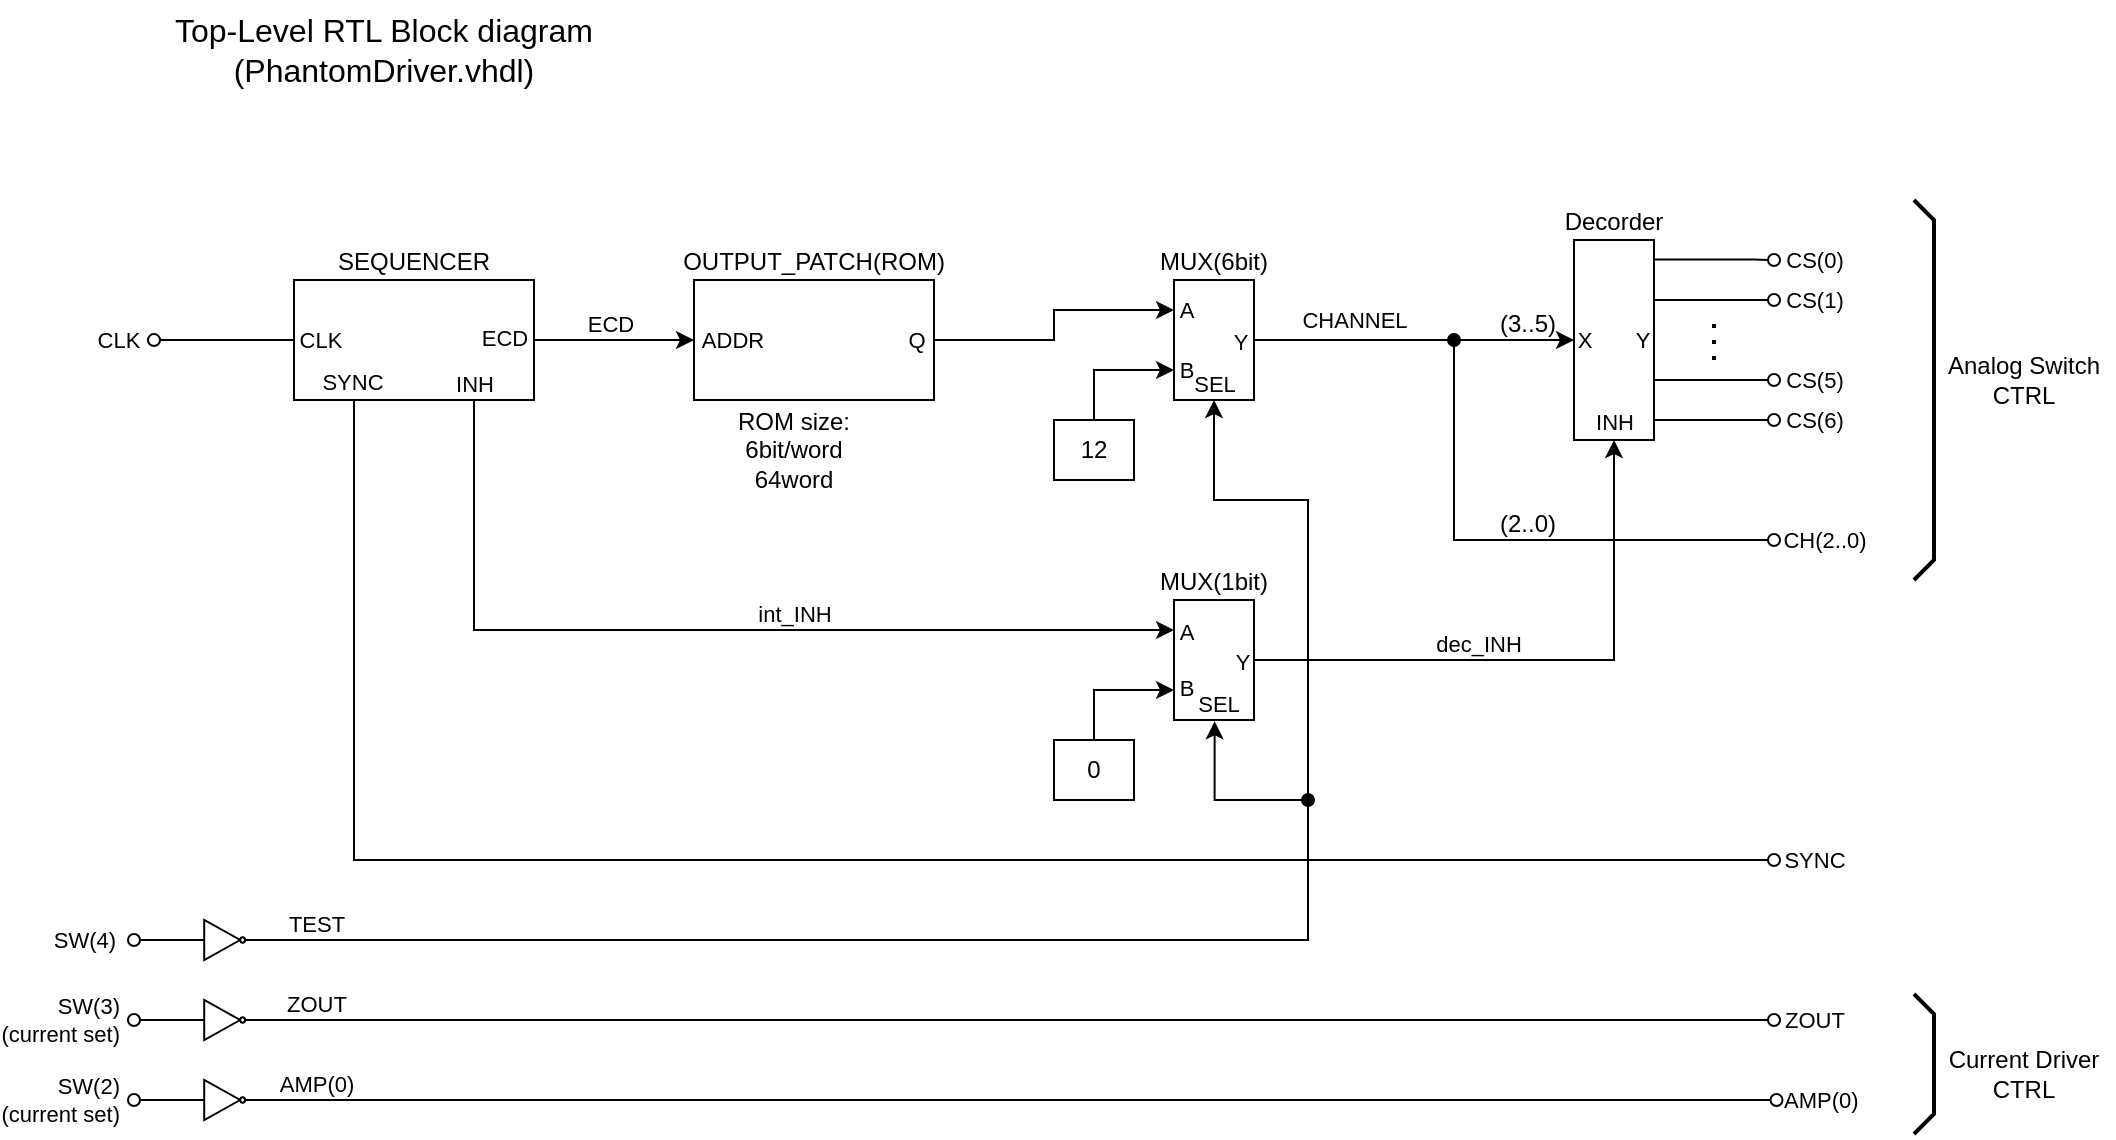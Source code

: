 <mxfile version="28.2.4">
  <diagram name="ページ1" id="_ePW4zhoS9NOFlKjHNw6">
    <mxGraphModel dx="1379" dy="947" grid="1" gridSize="10" guides="1" tooltips="1" connect="1" arrows="1" fold="1" page="1" pageScale="1" pageWidth="1169" pageHeight="827" math="0" shadow="0">
      <root>
        <mxCell id="0" />
        <mxCell id="1" parent="0" />
        <mxCell id="D9AdO3M2kVD_GUAC84vx-3" value="MUX(6bit)" style="rounded=0;whiteSpace=wrap;html=1;labelPosition=center;verticalLabelPosition=top;align=center;verticalAlign=bottom;" vertex="1" parent="1">
          <mxGeometry x="600" y="260" width="40" height="60" as="geometry" />
        </mxCell>
        <mxCell id="D9AdO3M2kVD_GUAC84vx-1" value="SEQUENCER" style="rounded=0;whiteSpace=wrap;html=1;labelPosition=center;verticalLabelPosition=top;align=center;verticalAlign=bottom;" vertex="1" parent="1">
          <mxGeometry x="160" y="260" width="120" height="60" as="geometry" />
        </mxCell>
        <mxCell id="D9AdO3M2kVD_GUAC84vx-57" style="edgeStyle=orthogonalEdgeStyle;rounded=0;orthogonalLoop=1;jettySize=auto;html=1;exitX=0.25;exitY=1;exitDx=0;exitDy=0;endArrow=oval;endFill=0;" edge="1" parent="1" source="D9AdO3M2kVD_GUAC84vx-1">
          <mxGeometry relative="1" as="geometry">
            <mxPoint x="900" y="550" as="targetPoint" />
            <Array as="points">
              <mxPoint x="190" y="550" />
            </Array>
          </mxGeometry>
        </mxCell>
        <mxCell id="D9AdO3M2kVD_GUAC84vx-58" value="SYNC" style="edgeLabel;html=1;align=center;verticalAlign=middle;resizable=0;points=[];" vertex="1" connectable="0" parent="D9AdO3M2kVD_GUAC84vx-57">
          <mxGeometry x="1" y="1" relative="1" as="geometry">
            <mxPoint x="20" y="1" as="offset" />
          </mxGeometry>
        </mxCell>
        <mxCell id="D9AdO3M2kVD_GUAC84vx-60" value="SYNC" style="edgeLabel;html=1;align=center;verticalAlign=middle;resizable=0;points=[];" vertex="1" connectable="0" parent="D9AdO3M2kVD_GUAC84vx-57">
          <mxGeometry x="-0.973" y="-1" relative="1" as="geometry">
            <mxPoint y="-22" as="offset" />
          </mxGeometry>
        </mxCell>
        <mxCell id="D9AdO3M2kVD_GUAC84vx-2" value="OUTPUT_PATCH(ROM)" style="rounded=0;whiteSpace=wrap;html=1;labelPosition=center;verticalLabelPosition=top;align=center;verticalAlign=bottom;" vertex="1" parent="1">
          <mxGeometry x="360" y="260" width="120" height="60" as="geometry" />
        </mxCell>
        <mxCell id="D9AdO3M2kVD_GUAC84vx-4" value="MUX(1bit)" style="rounded=0;whiteSpace=wrap;html=1;labelPosition=center;verticalLabelPosition=top;align=center;verticalAlign=bottom;" vertex="1" parent="1">
          <mxGeometry x="600" y="420" width="40" height="60" as="geometry" />
        </mxCell>
        <mxCell id="D9AdO3M2kVD_GUAC84vx-22" value="(3..5)" style="text;html=1;align=center;verticalAlign=middle;whiteSpace=wrap;rounded=0;" vertex="1" parent="1">
          <mxGeometry x="747" y="267" width="60" height="30" as="geometry" />
        </mxCell>
        <mxCell id="D9AdO3M2kVD_GUAC84vx-5" value="Decorder" style="rounded=0;whiteSpace=wrap;html=1;labelPosition=center;verticalLabelPosition=top;align=center;verticalAlign=bottom;" vertex="1" parent="1">
          <mxGeometry x="800" y="240" width="40" height="100" as="geometry" />
        </mxCell>
        <mxCell id="D9AdO3M2kVD_GUAC84vx-59" style="edgeStyle=orthogonalEdgeStyle;rounded=0;orthogonalLoop=1;jettySize=auto;html=1;exitX=0.5;exitY=1;exitDx=0;exitDy=0;entryX=0.583;entryY=1.011;entryDx=0;entryDy=0;entryPerimeter=0;startArrow=classic;startFill=1;" edge="1" parent="1">
          <mxGeometry relative="1" as="geometry">
            <mxPoint x="620.32" y="480.66" as="targetPoint" />
            <mxPoint x="620" y="320" as="sourcePoint" />
            <Array as="points">
              <mxPoint x="620" y="370" />
              <mxPoint x="667" y="370" />
              <mxPoint x="667" y="520" />
              <mxPoint x="620" y="520" />
            </Array>
          </mxGeometry>
        </mxCell>
        <mxCell id="D9AdO3M2kVD_GUAC84vx-61" value="SEL" style="edgeLabel;html=1;align=center;verticalAlign=middle;resizable=0;points=[];" vertex="1" connectable="0" parent="D9AdO3M2kVD_GUAC84vx-59">
          <mxGeometry x="-0.731" relative="1" as="geometry">
            <mxPoint y="-53" as="offset" />
          </mxGeometry>
        </mxCell>
        <mxCell id="D9AdO3M2kVD_GUAC84vx-62" value="SEL" style="edgeLabel;html=1;align=center;verticalAlign=middle;resizable=0;points=[];" vertex="1" connectable="0" parent="D9AdO3M2kVD_GUAC84vx-59">
          <mxGeometry x="0.878" y="-1" relative="1" as="geometry">
            <mxPoint y="-29" as="offset" />
          </mxGeometry>
        </mxCell>
        <mxCell id="D9AdO3M2kVD_GUAC84vx-8" style="edgeStyle=orthogonalEdgeStyle;rounded=0;orthogonalLoop=1;jettySize=auto;html=1;exitX=1;exitY=0.5;exitDx=0;exitDy=0;entryX=0;entryY=0.5;entryDx=0;entryDy=0;" edge="1" parent="1" source="D9AdO3M2kVD_GUAC84vx-1" target="D9AdO3M2kVD_GUAC84vx-2">
          <mxGeometry relative="1" as="geometry" />
        </mxCell>
        <mxCell id="D9AdO3M2kVD_GUAC84vx-42" value="ADDR" style="edgeLabel;html=1;align=center;verticalAlign=middle;resizable=0;points=[];" vertex="1" connectable="0" parent="D9AdO3M2kVD_GUAC84vx-8">
          <mxGeometry x="0.67" relative="1" as="geometry">
            <mxPoint x="32" as="offset" />
          </mxGeometry>
        </mxCell>
        <mxCell id="D9AdO3M2kVD_GUAC84vx-48" value="ECD" style="edgeLabel;html=1;align=center;verticalAlign=middle;resizable=0;points=[];" vertex="1" connectable="0" parent="D9AdO3M2kVD_GUAC84vx-8">
          <mxGeometry x="-0.458" y="1" relative="1" as="geometry">
            <mxPoint x="16" y="-7" as="offset" />
          </mxGeometry>
        </mxCell>
        <mxCell id="D9AdO3M2kVD_GUAC84vx-51" value="ECD" style="edgeLabel;html=1;align=center;verticalAlign=middle;resizable=0;points=[];" vertex="1" connectable="0" parent="D9AdO3M2kVD_GUAC84vx-8">
          <mxGeometry x="-0.576" y="1" relative="1" as="geometry">
            <mxPoint x="-32" as="offset" />
          </mxGeometry>
        </mxCell>
        <mxCell id="D9AdO3M2kVD_GUAC84vx-39" style="edgeStyle=orthogonalEdgeStyle;rounded=0;orthogonalLoop=1;jettySize=auto;html=1;exitX=0.75;exitY=1;exitDx=0;exitDy=0;entryX=0;entryY=0.25;entryDx=0;entryDy=0;" edge="1" parent="1" source="D9AdO3M2kVD_GUAC84vx-1" target="D9AdO3M2kVD_GUAC84vx-4">
          <mxGeometry relative="1" as="geometry" />
        </mxCell>
        <mxCell id="D9AdO3M2kVD_GUAC84vx-40" value="A" style="edgeLabel;html=1;align=center;verticalAlign=middle;resizable=0;points=[];" vertex="1" connectable="0" parent="D9AdO3M2kVD_GUAC84vx-39">
          <mxGeometry x="0.952" y="-1" relative="1" as="geometry">
            <mxPoint x="17" as="offset" />
          </mxGeometry>
        </mxCell>
        <mxCell id="D9AdO3M2kVD_GUAC84vx-47" value="INH" style="edgeLabel;html=1;align=center;verticalAlign=middle;resizable=0;points=[];" vertex="1" connectable="0" parent="D9AdO3M2kVD_GUAC84vx-39">
          <mxGeometry x="-0.955" relative="1" as="geometry">
            <mxPoint y="-19" as="offset" />
          </mxGeometry>
        </mxCell>
        <mxCell id="D9AdO3M2kVD_GUAC84vx-49" value="int_INH" style="edgeLabel;html=1;align=center;verticalAlign=middle;resizable=0;points=[];" vertex="1" connectable="0" parent="D9AdO3M2kVD_GUAC84vx-39">
          <mxGeometry x="-0.29" y="-1" relative="1" as="geometry">
            <mxPoint x="110" y="-9" as="offset" />
          </mxGeometry>
        </mxCell>
        <mxCell id="D9AdO3M2kVD_GUAC84vx-9" style="edgeStyle=orthogonalEdgeStyle;rounded=0;orthogonalLoop=1;jettySize=auto;html=1;exitX=1;exitY=0.5;exitDx=0;exitDy=0;entryX=0;entryY=0.25;entryDx=0;entryDy=0;" edge="1" parent="1" source="D9AdO3M2kVD_GUAC84vx-2" target="D9AdO3M2kVD_GUAC84vx-3">
          <mxGeometry relative="1" as="geometry" />
        </mxCell>
        <mxCell id="D9AdO3M2kVD_GUAC84vx-23" value="A" style="edgeLabel;html=1;align=center;verticalAlign=middle;resizable=0;points=[];" vertex="1" connectable="0" parent="D9AdO3M2kVD_GUAC84vx-9">
          <mxGeometry x="0.884" relative="1" as="geometry">
            <mxPoint x="14" as="offset" />
          </mxGeometry>
        </mxCell>
        <mxCell id="D9AdO3M2kVD_GUAC84vx-43" value="Q" style="edgeLabel;html=1;align=center;verticalAlign=middle;resizable=0;points=[];" vertex="1" connectable="0" parent="D9AdO3M2kVD_GUAC84vx-9">
          <mxGeometry x="-0.801" relative="1" as="geometry">
            <mxPoint x="-23" as="offset" />
          </mxGeometry>
        </mxCell>
        <mxCell id="D9AdO3M2kVD_GUAC84vx-12" style="edgeStyle=orthogonalEdgeStyle;rounded=0;orthogonalLoop=1;jettySize=auto;html=1;exitX=1;exitY=0.5;exitDx=0;exitDy=0;entryX=0;entryY=0.5;entryDx=0;entryDy=0;" edge="1" parent="1" source="D9AdO3M2kVD_GUAC84vx-3" target="D9AdO3M2kVD_GUAC84vx-5">
          <mxGeometry relative="1" as="geometry" />
        </mxCell>
        <mxCell id="D9AdO3M2kVD_GUAC84vx-35" value="CHANNEL" style="edgeLabel;html=1;align=center;verticalAlign=middle;resizable=0;points=[];" vertex="1" connectable="0" parent="D9AdO3M2kVD_GUAC84vx-12">
          <mxGeometry x="-0.58" y="1" relative="1" as="geometry">
            <mxPoint x="16" y="-9" as="offset" />
          </mxGeometry>
        </mxCell>
        <mxCell id="D9AdO3M2kVD_GUAC84vx-38" value="X" style="edgeLabel;html=1;align=center;verticalAlign=middle;resizable=0;points=[];" vertex="1" connectable="0" parent="D9AdO3M2kVD_GUAC84vx-12">
          <mxGeometry x="0.818" relative="1" as="geometry">
            <mxPoint x="19" as="offset" />
          </mxGeometry>
        </mxCell>
        <mxCell id="D9AdO3M2kVD_GUAC84vx-44" value="Y" style="edgeLabel;html=1;align=center;verticalAlign=middle;resizable=0;points=[];" vertex="1" connectable="0" parent="D9AdO3M2kVD_GUAC84vx-12">
          <mxGeometry x="-0.812" y="-1" relative="1" as="geometry">
            <mxPoint x="-22" as="offset" />
          </mxGeometry>
        </mxCell>
        <mxCell id="D9AdO3M2kVD_GUAC84vx-36" style="edgeStyle=orthogonalEdgeStyle;rounded=0;orthogonalLoop=1;jettySize=auto;html=1;exitX=1;exitY=0.5;exitDx=0;exitDy=0;entryX=0.5;entryY=1;entryDx=0;entryDy=0;" edge="1" parent="1" source="D9AdO3M2kVD_GUAC84vx-4" target="D9AdO3M2kVD_GUAC84vx-5">
          <mxGeometry relative="1" as="geometry" />
        </mxCell>
        <mxCell id="D9AdO3M2kVD_GUAC84vx-37" value="INH" style="edgeLabel;html=1;align=center;verticalAlign=middle;resizable=0;points=[];" vertex="1" connectable="0" parent="D9AdO3M2kVD_GUAC84vx-36">
          <mxGeometry x="0.932" relative="1" as="geometry">
            <mxPoint y="-19" as="offset" />
          </mxGeometry>
        </mxCell>
        <mxCell id="D9AdO3M2kVD_GUAC84vx-45" value="Y" style="edgeLabel;html=1;align=center;verticalAlign=middle;resizable=0;points=[];" vertex="1" connectable="0" parent="D9AdO3M2kVD_GUAC84vx-36">
          <mxGeometry x="-0.859" y="-1" relative="1" as="geometry">
            <mxPoint x="-27" as="offset" />
          </mxGeometry>
        </mxCell>
        <mxCell id="D9AdO3M2kVD_GUAC84vx-50" value="dec_INH" style="edgeLabel;html=1;align=center;verticalAlign=middle;resizable=0;points=[];" vertex="1" connectable="0" parent="D9AdO3M2kVD_GUAC84vx-36">
          <mxGeometry x="-0.231" y="2" relative="1" as="geometry">
            <mxPoint y="-6" as="offset" />
          </mxGeometry>
        </mxCell>
        <mxCell id="D9AdO3M2kVD_GUAC84vx-13" style="edgeStyle=orthogonalEdgeStyle;rounded=0;orthogonalLoop=1;jettySize=auto;html=1;exitX=1.009;exitY=0.098;exitDx=0;exitDy=0;exitPerimeter=0;endArrow=oval;endFill=0;" edge="1" parent="1" source="D9AdO3M2kVD_GUAC84vx-5">
          <mxGeometry relative="1" as="geometry">
            <mxPoint x="900" y="250" as="targetPoint" />
            <mxPoint x="840" y="260" as="sourcePoint" />
            <Array as="points">
              <mxPoint x="890" y="250" />
            </Array>
          </mxGeometry>
        </mxCell>
        <mxCell id="D9AdO3M2kVD_GUAC84vx-17" value="CS(0)" style="edgeLabel;html=1;align=center;verticalAlign=middle;resizable=0;points=[];" vertex="1" connectable="0" parent="D9AdO3M2kVD_GUAC84vx-13">
          <mxGeometry x="1" y="-1" relative="1" as="geometry">
            <mxPoint x="20" y="-1" as="offset" />
          </mxGeometry>
        </mxCell>
        <mxCell id="D9AdO3M2kVD_GUAC84vx-11" style="edgeStyle=orthogonalEdgeStyle;rounded=0;orthogonalLoop=1;jettySize=auto;html=1;exitX=0.5;exitY=0;exitDx=0;exitDy=0;entryX=0;entryY=0.75;entryDx=0;entryDy=0;" edge="1" parent="1" source="D9AdO3M2kVD_GUAC84vx-6" target="D9AdO3M2kVD_GUAC84vx-3">
          <mxGeometry relative="1" as="geometry" />
        </mxCell>
        <mxCell id="D9AdO3M2kVD_GUAC84vx-24" value="B" style="edgeLabel;html=1;align=center;verticalAlign=middle;resizable=0;points=[];" vertex="1" connectable="0" parent="D9AdO3M2kVD_GUAC84vx-11">
          <mxGeometry x="0.785" relative="1" as="geometry">
            <mxPoint x="13" as="offset" />
          </mxGeometry>
        </mxCell>
        <mxCell id="D9AdO3M2kVD_GUAC84vx-6" value="12" style="text;html=1;align=center;verticalAlign=middle;whiteSpace=wrap;rounded=0;strokeColor=default;strokeWidth=1;" vertex="1" parent="1">
          <mxGeometry x="540" y="330" width="40" height="30" as="geometry" />
        </mxCell>
        <mxCell id="D9AdO3M2kVD_GUAC84vx-25" style="edgeStyle=orthogonalEdgeStyle;rounded=0;orthogonalLoop=1;jettySize=auto;html=1;exitX=0.5;exitY=0;exitDx=0;exitDy=0;entryX=0;entryY=0.75;entryDx=0;entryDy=0;" edge="1" parent="1" source="D9AdO3M2kVD_GUAC84vx-7" target="D9AdO3M2kVD_GUAC84vx-4">
          <mxGeometry relative="1" as="geometry" />
        </mxCell>
        <mxCell id="D9AdO3M2kVD_GUAC84vx-26" value="B" style="edgeLabel;html=1;align=center;verticalAlign=middle;resizable=0;points=[];" vertex="1" connectable="0" parent="D9AdO3M2kVD_GUAC84vx-25">
          <mxGeometry x="0.785" y="1" relative="1" as="geometry">
            <mxPoint x="13" as="offset" />
          </mxGeometry>
        </mxCell>
        <mxCell id="D9AdO3M2kVD_GUAC84vx-7" value="0" style="text;html=1;align=center;verticalAlign=middle;whiteSpace=wrap;rounded=0;strokeColor=default;strokeWidth=1;" vertex="1" parent="1">
          <mxGeometry x="540" y="490" width="40" height="30" as="geometry" />
        </mxCell>
        <mxCell id="D9AdO3M2kVD_GUAC84vx-14" style="edgeStyle=orthogonalEdgeStyle;rounded=0;orthogonalLoop=1;jettySize=auto;html=1;exitX=1;exitY=0.25;exitDx=0;exitDy=0;endArrow=oval;endFill=0;" edge="1" parent="1">
          <mxGeometry relative="1" as="geometry">
            <mxPoint x="900" y="270" as="targetPoint" />
            <mxPoint x="840" y="270" as="sourcePoint" />
          </mxGeometry>
        </mxCell>
        <mxCell id="D9AdO3M2kVD_GUAC84vx-18" value="CS(1)" style="edgeLabel;html=1;align=center;verticalAlign=middle;resizable=0;points=[];" vertex="1" connectable="0" parent="D9AdO3M2kVD_GUAC84vx-14">
          <mxGeometry x="1" y="1" relative="1" as="geometry">
            <mxPoint x="20" y="1" as="offset" />
          </mxGeometry>
        </mxCell>
        <mxCell id="D9AdO3M2kVD_GUAC84vx-46" value="Y" style="edgeLabel;html=1;align=center;verticalAlign=middle;resizable=0;points=[];" vertex="1" connectable="0" parent="D9AdO3M2kVD_GUAC84vx-14">
          <mxGeometry x="-1" relative="1" as="geometry">
            <mxPoint x="-6" y="20" as="offset" />
          </mxGeometry>
        </mxCell>
        <mxCell id="D9AdO3M2kVD_GUAC84vx-15" style="edgeStyle=orthogonalEdgeStyle;rounded=0;orthogonalLoop=1;jettySize=auto;html=1;exitX=1;exitY=0.25;exitDx=0;exitDy=0;endArrow=oval;endFill=0;" edge="1" parent="1">
          <mxGeometry relative="1" as="geometry">
            <mxPoint x="900" y="310" as="targetPoint" />
            <mxPoint x="840" y="310" as="sourcePoint" />
          </mxGeometry>
        </mxCell>
        <mxCell id="D9AdO3M2kVD_GUAC84vx-19" value="CS(5)" style="edgeLabel;html=1;align=center;verticalAlign=middle;resizable=0;points=[];" vertex="1" connectable="0" parent="D9AdO3M2kVD_GUAC84vx-15">
          <mxGeometry x="1" y="-1" relative="1" as="geometry">
            <mxPoint x="20" y="-1" as="offset" />
          </mxGeometry>
        </mxCell>
        <mxCell id="D9AdO3M2kVD_GUAC84vx-16" style="edgeStyle=orthogonalEdgeStyle;rounded=0;orthogonalLoop=1;jettySize=auto;html=1;exitX=1;exitY=0.25;exitDx=0;exitDy=0;endArrow=oval;endFill=0;" edge="1" parent="1">
          <mxGeometry relative="1" as="geometry">
            <mxPoint x="900" y="330" as="targetPoint" />
            <mxPoint x="840" y="330" as="sourcePoint" />
          </mxGeometry>
        </mxCell>
        <mxCell id="D9AdO3M2kVD_GUAC84vx-20" value="CS(6)" style="edgeLabel;html=1;align=center;verticalAlign=middle;resizable=0;points=[];" vertex="1" connectable="0" parent="D9AdO3M2kVD_GUAC84vx-16">
          <mxGeometry x="1" y="1" relative="1" as="geometry">
            <mxPoint x="20" y="1" as="offset" />
          </mxGeometry>
        </mxCell>
        <mxCell id="D9AdO3M2kVD_GUAC84vx-21" value="" style="endArrow=none;dashed=1;html=1;dashPattern=1 3;strokeWidth=2;rounded=0;" edge="1" parent="1">
          <mxGeometry width="50" height="50" relative="1" as="geometry">
            <mxPoint x="870" y="300" as="sourcePoint" />
            <mxPoint x="870" y="280" as="targetPoint" />
          </mxGeometry>
        </mxCell>
        <mxCell id="D9AdO3M2kVD_GUAC84vx-29" value="" style="endArrow=oval;html=1;rounded=0;endFill=1;startArrow=oval;startFill=0;" edge="1" parent="1">
          <mxGeometry width="50" height="50" relative="1" as="geometry">
            <mxPoint x="900" y="390" as="sourcePoint" />
            <mxPoint x="740" y="290" as="targetPoint" />
            <Array as="points">
              <mxPoint x="740" y="390" />
            </Array>
          </mxGeometry>
        </mxCell>
        <mxCell id="D9AdO3M2kVD_GUAC84vx-31" value="CH(2..0)" style="edgeLabel;html=1;align=center;verticalAlign=middle;resizable=0;points=[];" vertex="1" connectable="0" parent="D9AdO3M2kVD_GUAC84vx-29">
          <mxGeometry x="-0.734" y="2" relative="1" as="geometry">
            <mxPoint x="59" y="-2" as="offset" />
          </mxGeometry>
        </mxCell>
        <mxCell id="D9AdO3M2kVD_GUAC84vx-30" value="(2..0)" style="text;html=1;align=center;verticalAlign=middle;whiteSpace=wrap;rounded=0;" vertex="1" parent="1">
          <mxGeometry x="747" y="367" width="60" height="30" as="geometry" />
        </mxCell>
        <mxCell id="D9AdO3M2kVD_GUAC84vx-32" value="Analog Switch CTRL" style="text;html=1;align=center;verticalAlign=middle;whiteSpace=wrap;rounded=0;" vertex="1" parent="1">
          <mxGeometry x="980" y="280" width="90" height="60" as="geometry" />
        </mxCell>
        <mxCell id="D9AdO3M2kVD_GUAC84vx-34" value="" style="endArrow=none;html=1;rounded=0;strokeWidth=2;" edge="1" parent="1">
          <mxGeometry width="50" height="50" relative="1" as="geometry">
            <mxPoint x="970" y="410" as="sourcePoint" />
            <mxPoint x="970" y="220" as="targetPoint" />
            <Array as="points">
              <mxPoint x="980" y="400" />
              <mxPoint x="980" y="230" />
            </Array>
          </mxGeometry>
        </mxCell>
        <mxCell id="D9AdO3M2kVD_GUAC84vx-41" value="ROM size:&lt;div&gt;6bit/word&lt;/div&gt;&lt;div&gt;64word&lt;/div&gt;" style="text;html=1;align=center;verticalAlign=middle;whiteSpace=wrap;rounded=0;" vertex="1" parent="1">
          <mxGeometry x="380" y="330" width="60" height="30" as="geometry" />
        </mxCell>
        <mxCell id="D9AdO3M2kVD_GUAC84vx-52" style="edgeStyle=orthogonalEdgeStyle;rounded=0;orthogonalLoop=1;jettySize=auto;html=1;exitX=0;exitY=0.5;exitDx=0;exitDy=0;endArrow=oval;endFill=0;startArrow=none;startFill=0;" edge="1" parent="1" source="D9AdO3M2kVD_GUAC84vx-1">
          <mxGeometry relative="1" as="geometry">
            <mxPoint x="90.0" y="290.039" as="targetPoint" />
          </mxGeometry>
        </mxCell>
        <mxCell id="D9AdO3M2kVD_GUAC84vx-53" value="CLK" style="edgeLabel;html=1;align=center;verticalAlign=middle;resizable=0;points=[];" vertex="1" connectable="0" parent="D9AdO3M2kVD_GUAC84vx-52">
          <mxGeometry x="0.957" relative="1" as="geometry">
            <mxPoint x="-20" as="offset" />
          </mxGeometry>
        </mxCell>
        <mxCell id="D9AdO3M2kVD_GUAC84vx-56" value="CLK" style="edgeLabel;html=1;align=center;verticalAlign=middle;resizable=0;points=[];" vertex="1" connectable="0" parent="D9AdO3M2kVD_GUAC84vx-52">
          <mxGeometry x="-0.622" relative="1" as="geometry">
            <mxPoint x="26" as="offset" />
          </mxGeometry>
        </mxCell>
        <mxCell id="D9AdO3M2kVD_GUAC84vx-63" value="" style="endArrow=oval;html=1;rounded=0;endFill=1;startArrow=none;startFill=0;" edge="1" parent="1" source="D9AdO3M2kVD_GUAC84vx-66">
          <mxGeometry width="50" height="50" relative="1" as="geometry">
            <mxPoint x="80" y="590" as="sourcePoint" />
            <mxPoint x="667" y="520" as="targetPoint" />
            <Array as="points">
              <mxPoint x="667" y="590" />
            </Array>
          </mxGeometry>
        </mxCell>
        <mxCell id="D9AdO3M2kVD_GUAC84vx-67" value="" style="endArrow=none;html=1;rounded=0;endFill=0;startArrow=oval;startFill=0;" edge="1" parent="1" target="D9AdO3M2kVD_GUAC84vx-66">
          <mxGeometry width="50" height="50" relative="1" as="geometry">
            <mxPoint x="80" y="590" as="sourcePoint" />
            <mxPoint x="667" y="520" as="targetPoint" />
            <Array as="points" />
          </mxGeometry>
        </mxCell>
        <mxCell id="D9AdO3M2kVD_GUAC84vx-68" value="SW(4)" style="edgeLabel;html=1;align=center;verticalAlign=middle;resizable=0;points=[];" vertex="1" connectable="0" parent="D9AdO3M2kVD_GUAC84vx-67">
          <mxGeometry x="-0.987" relative="1" as="geometry">
            <mxPoint x="-25" as="offset" />
          </mxGeometry>
        </mxCell>
        <mxCell id="D9AdO3M2kVD_GUAC84vx-69" value="TEST" style="edgeLabel;html=1;align=center;verticalAlign=middle;resizable=0;points=[];" vertex="1" connectable="0" parent="D9AdO3M2kVD_GUAC84vx-67">
          <mxGeometry x="-0.946" relative="1" as="geometry">
            <mxPoint x="90" y="-8" as="offset" />
          </mxGeometry>
        </mxCell>
        <mxCell id="D9AdO3M2kVD_GUAC84vx-66" value="" style="verticalLabelPosition=bottom;shadow=0;dashed=0;align=center;html=1;verticalAlign=top;shape=mxgraph.electrical.logic_gates.inverter_2" vertex="1" parent="1">
          <mxGeometry x="110" y="580" width="30" height="20" as="geometry" />
        </mxCell>
        <mxCell id="D9AdO3M2kVD_GUAC84vx-70" value="" style="endArrow=none;html=1;rounded=0;endFill=0;startArrow=oval;startFill=0;" edge="1" parent="1">
          <mxGeometry width="50" height="50" relative="1" as="geometry">
            <mxPoint x="80" y="630" as="sourcePoint" />
            <mxPoint x="110" y="630" as="targetPoint" />
            <Array as="points" />
          </mxGeometry>
        </mxCell>
        <mxCell id="D9AdO3M2kVD_GUAC84vx-71" value="SW(3)&lt;div&gt;(current set)&lt;/div&gt;" style="edgeLabel;html=1;align=right;verticalAlign=middle;resizable=0;points=[];" vertex="1" connectable="0" parent="D9AdO3M2kVD_GUAC84vx-70">
          <mxGeometry x="-0.987" relative="1" as="geometry">
            <mxPoint x="-7" as="offset" />
          </mxGeometry>
        </mxCell>
        <mxCell id="D9AdO3M2kVD_GUAC84vx-72" value="ZOUT" style="edgeLabel;html=1;align=center;verticalAlign=middle;resizable=0;points=[];" vertex="1" connectable="0" parent="D9AdO3M2kVD_GUAC84vx-70">
          <mxGeometry x="-0.946" relative="1" as="geometry">
            <mxPoint x="90" y="-8" as="offset" />
          </mxGeometry>
        </mxCell>
        <mxCell id="D9AdO3M2kVD_GUAC84vx-74" style="edgeStyle=orthogonalEdgeStyle;rounded=0;orthogonalLoop=1;jettySize=auto;html=1;endArrow=oval;endFill=0;" edge="1" parent="1" source="D9AdO3M2kVD_GUAC84vx-73">
          <mxGeometry relative="1" as="geometry">
            <mxPoint x="900" y="630" as="targetPoint" />
          </mxGeometry>
        </mxCell>
        <mxCell id="D9AdO3M2kVD_GUAC84vx-83" value="ZOUT" style="edgeLabel;html=1;align=center;verticalAlign=middle;resizable=0;points=[];" vertex="1" connectable="0" parent="D9AdO3M2kVD_GUAC84vx-74">
          <mxGeometry x="1" y="-3" relative="1" as="geometry">
            <mxPoint x="20" y="-3" as="offset" />
          </mxGeometry>
        </mxCell>
        <mxCell id="D9AdO3M2kVD_GUAC84vx-73" value="" style="verticalLabelPosition=bottom;shadow=0;dashed=0;align=center;html=1;verticalAlign=top;shape=mxgraph.electrical.logic_gates.inverter_2" vertex="1" parent="1">
          <mxGeometry x="110" y="620" width="30" height="20" as="geometry" />
        </mxCell>
        <mxCell id="D9AdO3M2kVD_GUAC84vx-75" value="" style="endArrow=none;html=1;rounded=0;endFill=0;startArrow=oval;startFill=0;" edge="1" parent="1">
          <mxGeometry width="50" height="50" relative="1" as="geometry">
            <mxPoint x="80" y="670" as="sourcePoint" />
            <mxPoint x="110" y="670" as="targetPoint" />
            <Array as="points" />
          </mxGeometry>
        </mxCell>
        <mxCell id="D9AdO3M2kVD_GUAC84vx-76" value="SW(2)&lt;div&gt;(current set)&lt;/div&gt;" style="edgeLabel;html=1;align=right;verticalAlign=middle;resizable=0;points=[];" vertex="1" connectable="0" parent="D9AdO3M2kVD_GUAC84vx-75">
          <mxGeometry x="-0.987" relative="1" as="geometry">
            <mxPoint x="-7" as="offset" />
          </mxGeometry>
        </mxCell>
        <mxCell id="D9AdO3M2kVD_GUAC84vx-77" value="AMP(0)" style="edgeLabel;html=1;align=center;verticalAlign=middle;resizable=0;points=[];" vertex="1" connectable="0" parent="D9AdO3M2kVD_GUAC84vx-75">
          <mxGeometry x="-0.946" relative="1" as="geometry">
            <mxPoint x="90" y="-8" as="offset" />
          </mxGeometry>
        </mxCell>
        <mxCell id="D9AdO3M2kVD_GUAC84vx-78" style="edgeStyle=orthogonalEdgeStyle;rounded=0;orthogonalLoop=1;jettySize=auto;html=1;endArrow=oval;endFill=0;" edge="1" parent="1" source="D9AdO3M2kVD_GUAC84vx-79">
          <mxGeometry relative="1" as="geometry">
            <mxPoint x="901.25" y="670" as="targetPoint" />
          </mxGeometry>
        </mxCell>
        <mxCell id="D9AdO3M2kVD_GUAC84vx-84" value="AMP(0)" style="edgeLabel;html=1;align=left;verticalAlign=middle;resizable=0;points=[];" vertex="1" connectable="0" parent="D9AdO3M2kVD_GUAC84vx-78">
          <mxGeometry x="1" relative="1" as="geometry">
            <mxPoint x="2" as="offset" />
          </mxGeometry>
        </mxCell>
        <mxCell id="D9AdO3M2kVD_GUAC84vx-79" value="" style="verticalLabelPosition=bottom;shadow=0;dashed=0;align=center;html=1;verticalAlign=top;shape=mxgraph.electrical.logic_gates.inverter_2" vertex="1" parent="1">
          <mxGeometry x="110" y="660" width="30" height="20" as="geometry" />
        </mxCell>
        <mxCell id="D9AdO3M2kVD_GUAC84vx-80" value="Current Driver&lt;div&gt;CTRL&lt;/div&gt;" style="text;html=1;align=center;verticalAlign=middle;whiteSpace=wrap;rounded=0;" vertex="1" parent="1">
          <mxGeometry x="980" y="627" width="90" height="60" as="geometry" />
        </mxCell>
        <mxCell id="D9AdO3M2kVD_GUAC84vx-81" value="" style="endArrow=none;html=1;rounded=0;strokeWidth=2;" edge="1" parent="1">
          <mxGeometry width="50" height="50" relative="1" as="geometry">
            <mxPoint x="970" y="687" as="sourcePoint" />
            <mxPoint x="970" y="617" as="targetPoint" />
            <Array as="points">
              <mxPoint x="980" y="677" />
              <mxPoint x="980" y="627" />
            </Array>
          </mxGeometry>
        </mxCell>
        <mxCell id="D9AdO3M2kVD_GUAC84vx-85" value="Top-Level RTL Block diagram&lt;div&gt;(PhantomDriver.vhdl)&lt;/div&gt;" style="text;html=1;align=center;verticalAlign=middle;whiteSpace=wrap;rounded=0;fontSize=16;" vertex="1" parent="1">
          <mxGeometry x="80" y="120" width="250" height="50" as="geometry" />
        </mxCell>
      </root>
    </mxGraphModel>
  </diagram>
</mxfile>
